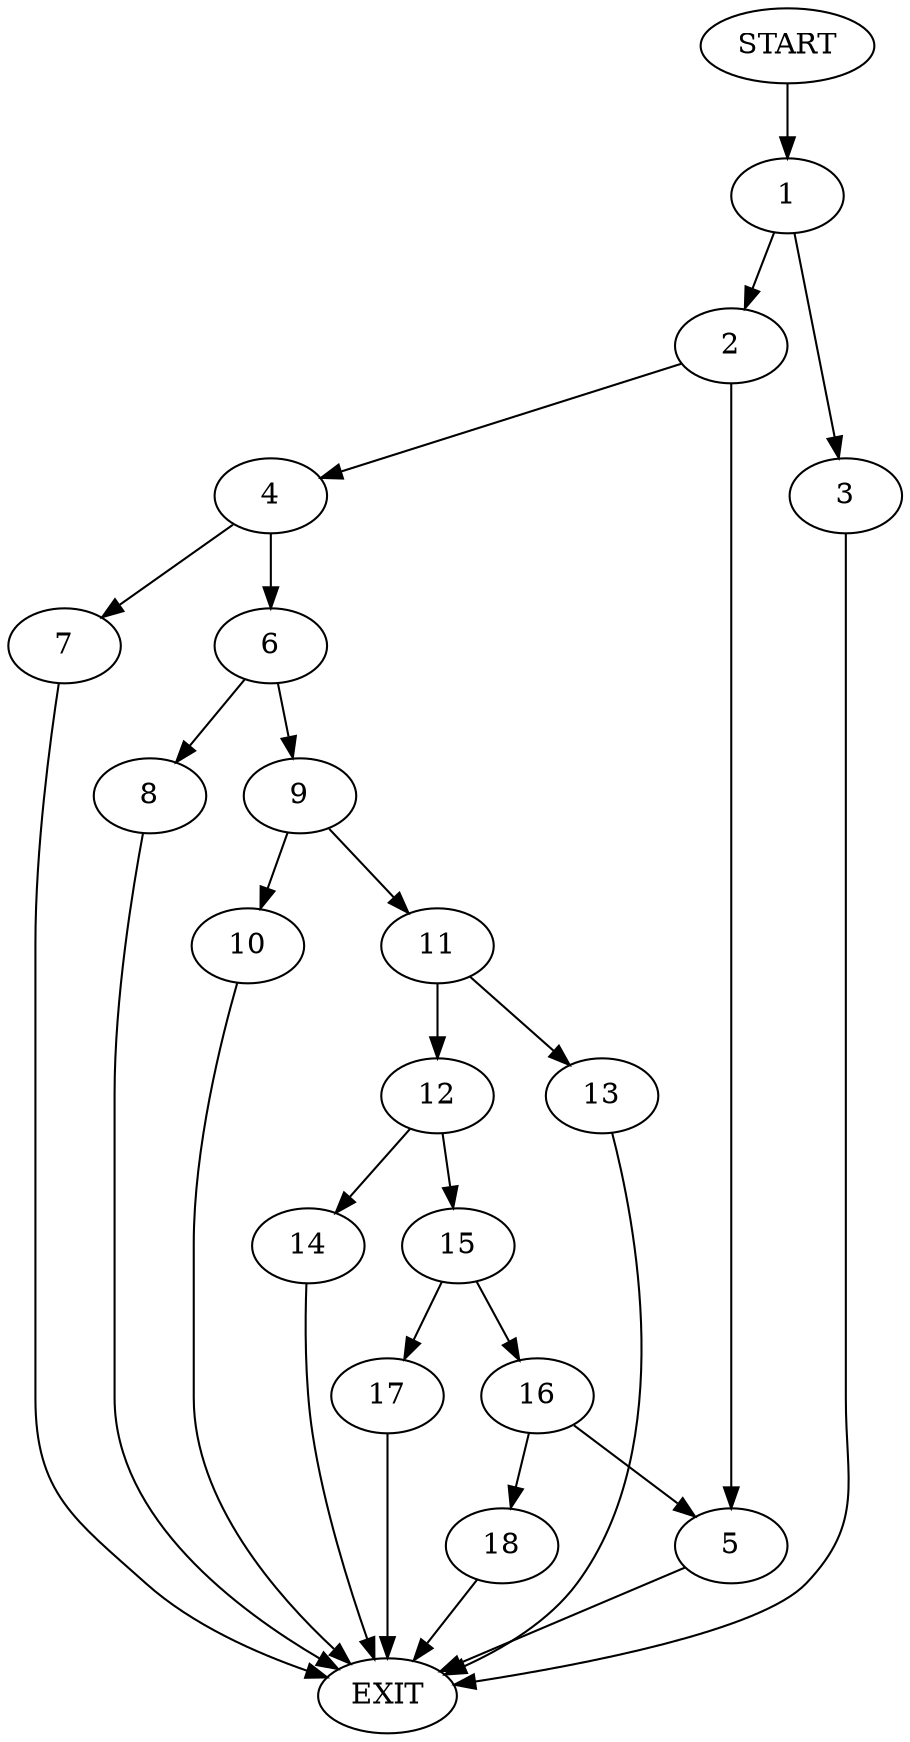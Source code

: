 digraph {
0 [label="START"]
19 [label="EXIT"]
0 -> 1
1 -> 2
1 -> 3
2 -> 4
2 -> 5
3 -> 19
4 -> 6
4 -> 7
5 -> 19
6 -> 8
6 -> 9
7 -> 19
8 -> 19
9 -> 10
9 -> 11
10 -> 19
11 -> 12
11 -> 13
12 -> 14
12 -> 15
13 -> 19
14 -> 19
15 -> 16
15 -> 17
17 -> 19
16 -> 5
16 -> 18
18 -> 19
}
